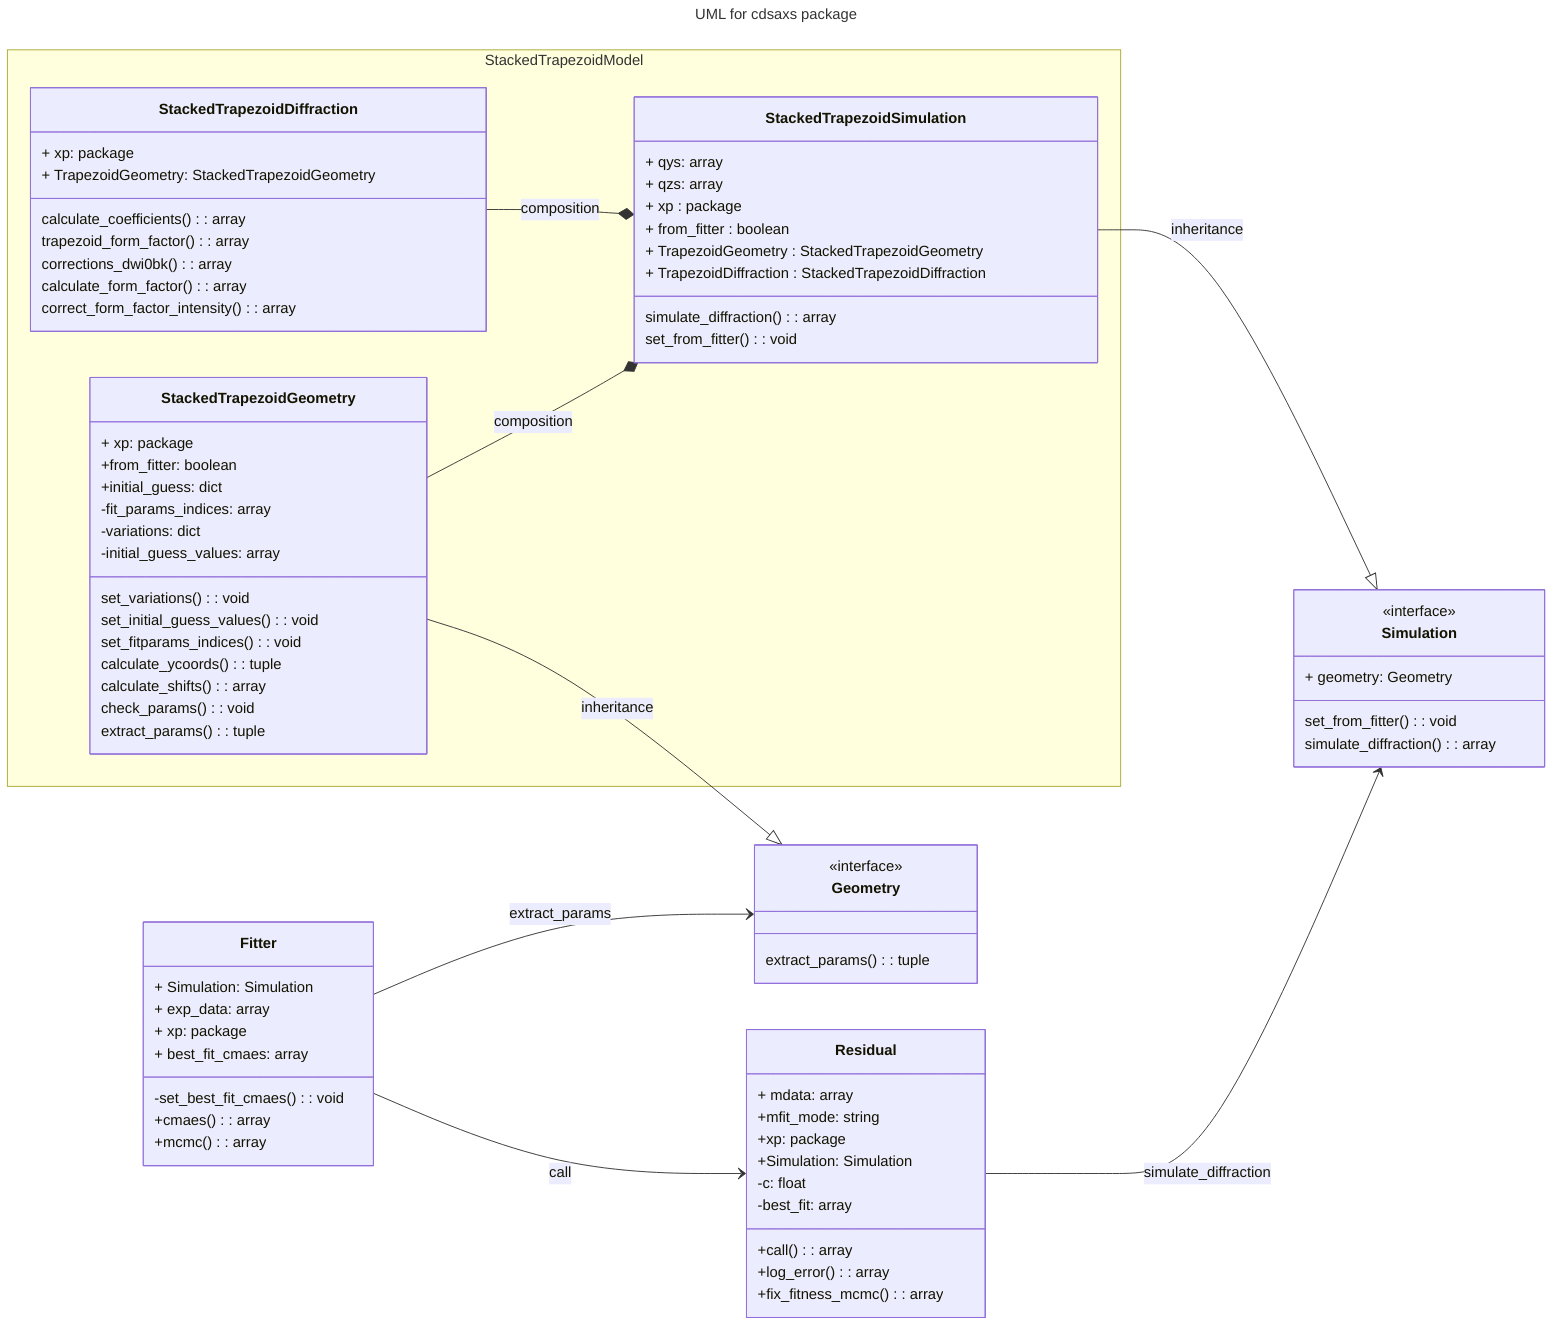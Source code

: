 ---
title: "UML for cdsaxs package"
---

classDiagram
   direction RL

   %%%%%%%%%%%%%%%%%%%%%%%%%%%%%%%%% For Fitter %%%%%%%%%%%%%%%%%%%%%%%%%%%%%%%%%
    class Fitter {
        + Simulation: Simulation
        + exp_data: array
        + xp: package
        + best_fit_cmaes: array
        -set_best_fit_cmaes(): void
        +cmaes(): array
        +mcmc(): array
    }

    class Residual {
        + mdata: array
        +mfit_mode: string
        +xp: package
        +Simulation: Simulation
        -c: float
        -best_fit: array
        +call(): array
        +log_error(): array
        +fix_fitness_mcmc(): array
    }
   %%%%%%%%%%%%%%%%%%%%%%%%%%%%%%%%% For Fitter %%%%%%%%%%%%%%%%%%%%%%%%%%%%%%%%%


%%%%%%%%%%%%%%%%%%%%%%%%%%%%%%%%% For Simulation %%%%%%%%%%%%%%%%%%%%%%%%%%%%%%%%% 

    class Simulation {
        <<interface>>
        + geometry: Geometry
        set_from_fitter(): void
        simulate_diffraction(): array
    }

    class Geometry {
        <<interface>>
        extract_params(): tuple
    }

  namespace StackedTrapezoidModel {

    class StackedTrapezoidDiffraction {
        + xp: package
        + TrapezoidGeometry: StackedTrapezoidGeometry
        calculate_coefficients(): array
        trapezoid_form_factor(): array
        corrections_dwi0bk(): array
        calculate_form_factor(): array
        correct_form_factor_intensity(): array
    }

    class StackedTrapezoidSimulation {
        + qys: array
        + qzs: array
        + xp : package
        + from_fitter : boolean
        + TrapezoidGeometry : StackedTrapezoidGeometry
        + TrapezoidDiffraction : StackedTrapezoidDiffraction
        simulate_diffraction(): array
        set_from_fitter(): void
    }
    
    class StackedTrapezoidGeometry {
        + xp: package
        +from_fitter: boolean
        +initial_guess: dict
        -fit_params_indices: array
        -variations: dict
        -initial_guess_values: array
        set_variations(): void
        set_initial_guess_values(): void
        set_fitparams_indices(): void
        calculate_ycoords(): tuple
        calculate_shifts(): array
        check_params(): void
        extract_params(): tuple
    }

  }

    StackedTrapezoidSimulation *-- StackedTrapezoidGeometry: composition
    StackedTrapezoidSimulation *-- StackedTrapezoidDiffraction: composition
    Geometry <|-- StackedTrapezoidGeometry: inheritance
    Simulation <|-- StackedTrapezoidSimulation: inheritance



  %%%%%%%%%%%%%%%%%%%%%%%%%%%%%%%%% For Simulation %%%%%%%%%%%%%%%%%%%%%%%%%%%%%%%%%
    
    Geometry <-- Fitter : extract_params
    Residual <-- Fitter : call
    Simulation <-- Residual : simulate_diffraction